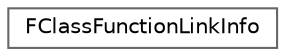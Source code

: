 digraph "Graphical Class Hierarchy"
{
 // INTERACTIVE_SVG=YES
 // LATEX_PDF_SIZE
  bgcolor="transparent";
  edge [fontname=Helvetica,fontsize=10,labelfontname=Helvetica,labelfontsize=10];
  node [fontname=Helvetica,fontsize=10,shape=box,height=0.2,width=0.4];
  rankdir="LR";
  Node0 [id="Node000000",label="FClassFunctionLinkInfo",height=0.2,width=0.4,color="grey40", fillcolor="white", style="filled",URL="$d7/d62/structFClassFunctionLinkInfo.html",tooltip=" "];
}
